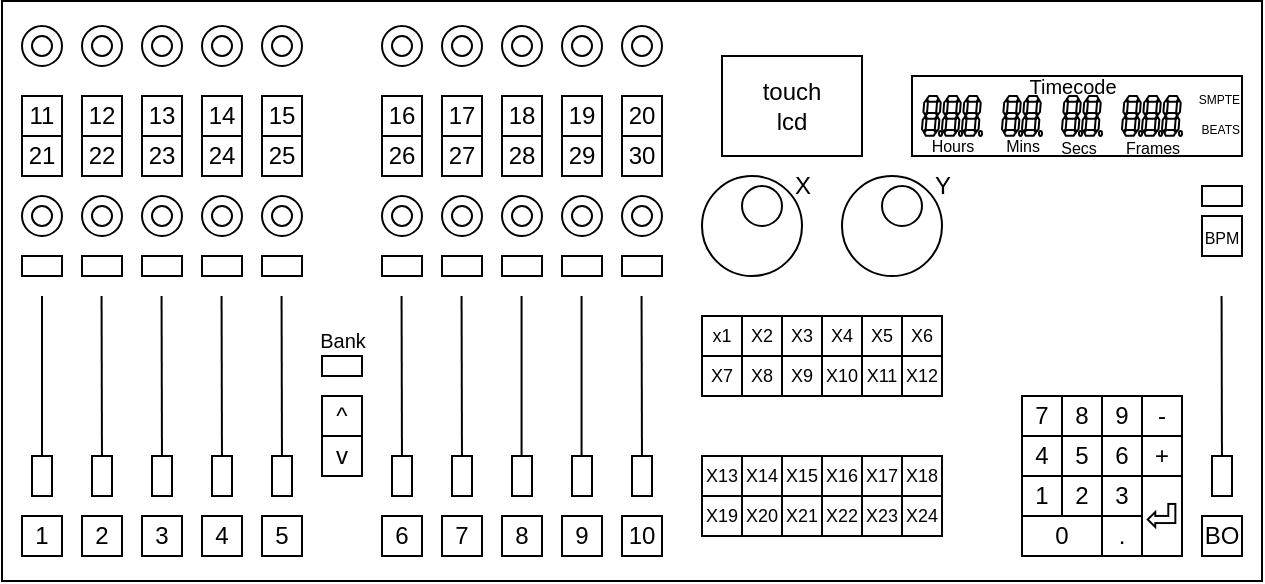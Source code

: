 <mxfile version="23.0.2" type="google">
  <diagram name="Page-1" id="jGZNEvQZiI-ueHFqZGQY">
    <mxGraphModel grid="1" page="1" gridSize="10" guides="1" tooltips="1" connect="0" arrows="0" fold="1" pageScale="1" pageWidth="827" pageHeight="583" math="0" shadow="0">
      <root>
        <mxCell id="0" />
        <mxCell id="1" parent="0" />
        <mxCell id="b28b4HY3Dz4Q6kAJIT05-4" value="" style="rounded=0;whiteSpace=wrap;html=1;movable=1;resizable=1;rotatable=1;deletable=1;editable=1;locked=0;connectable=1;" vertex="1" parent="1">
          <mxGeometry x="110" y="122.5" width="630" height="290" as="geometry" />
        </mxCell>
        <mxCell id="b28b4HY3Dz4Q6kAJIT05-31" value="" style="group;fontSize=9;" connectable="0" vertex="1" parent="1">
          <mxGeometry x="460" y="280" width="120" height="40" as="geometry" />
        </mxCell>
        <mxCell id="b28b4HY3Dz4Q6kAJIT05-6" value="x1" style="whiteSpace=wrap;html=1;aspect=fixed;fontSize=9;" vertex="1" parent="b28b4HY3Dz4Q6kAJIT05-31">
          <mxGeometry width="20" height="20" as="geometry" />
        </mxCell>
        <mxCell id="b28b4HY3Dz4Q6kAJIT05-7" value="X2" style="whiteSpace=wrap;html=1;aspect=fixed;fontSize=9;" vertex="1" parent="b28b4HY3Dz4Q6kAJIT05-31">
          <mxGeometry x="20" width="20" height="20" as="geometry" />
        </mxCell>
        <mxCell id="b28b4HY3Dz4Q6kAJIT05-8" value="X7" style="whiteSpace=wrap;html=1;aspect=fixed;fontSize=9;" vertex="1" parent="b28b4HY3Dz4Q6kAJIT05-31">
          <mxGeometry y="20" width="20" height="20" as="geometry" />
        </mxCell>
        <mxCell id="b28b4HY3Dz4Q6kAJIT05-9" value="X8" style="whiteSpace=wrap;html=1;aspect=fixed;fontSize=9;" vertex="1" parent="b28b4HY3Dz4Q6kAJIT05-31">
          <mxGeometry x="20" y="20" width="20" height="20" as="geometry" />
        </mxCell>
        <mxCell id="b28b4HY3Dz4Q6kAJIT05-11" value="X3" style="whiteSpace=wrap;html=1;aspect=fixed;fontSize=9;" vertex="1" parent="b28b4HY3Dz4Q6kAJIT05-31">
          <mxGeometry x="40" width="20" height="20" as="geometry" />
        </mxCell>
        <mxCell id="b28b4HY3Dz4Q6kAJIT05-12" value="X4" style="whiteSpace=wrap;html=1;aspect=fixed;fontSize=9;" vertex="1" parent="b28b4HY3Dz4Q6kAJIT05-31">
          <mxGeometry x="60" width="20" height="20" as="geometry" />
        </mxCell>
        <mxCell id="b28b4HY3Dz4Q6kAJIT05-13" value="X9" style="whiteSpace=wrap;html=1;aspect=fixed;fontSize=9;" vertex="1" parent="b28b4HY3Dz4Q6kAJIT05-31">
          <mxGeometry x="40" y="20" width="20" height="20" as="geometry" />
        </mxCell>
        <mxCell id="b28b4HY3Dz4Q6kAJIT05-14" value="&lt;div style=&quot;font-size: 9px;&quot;&gt;X10&lt;/div&gt;" style="whiteSpace=wrap;html=1;aspect=fixed;fontSize=9;" vertex="1" parent="b28b4HY3Dz4Q6kAJIT05-31">
          <mxGeometry x="60" y="20" width="20" height="20" as="geometry" />
        </mxCell>
        <mxCell id="b28b4HY3Dz4Q6kAJIT05-15" value="X5" style="whiteSpace=wrap;html=1;aspect=fixed;fontSize=9;" vertex="1" parent="b28b4HY3Dz4Q6kAJIT05-31">
          <mxGeometry x="80" width="20" height="20" as="geometry" />
        </mxCell>
        <mxCell id="b28b4HY3Dz4Q6kAJIT05-16" value="X6" style="whiteSpace=wrap;html=1;aspect=fixed;fontSize=9;" vertex="1" parent="b28b4HY3Dz4Q6kAJIT05-31">
          <mxGeometry x="100" width="20" height="20" as="geometry" />
        </mxCell>
        <mxCell id="b28b4HY3Dz4Q6kAJIT05-17" value="X11" style="whiteSpace=wrap;html=1;aspect=fixed;fontSize=9;" vertex="1" parent="b28b4HY3Dz4Q6kAJIT05-31">
          <mxGeometry x="80" y="20" width="20" height="20" as="geometry" />
        </mxCell>
        <mxCell id="b28b4HY3Dz4Q6kAJIT05-18" value="X12" style="whiteSpace=wrap;html=1;aspect=fixed;fontSize=9;" vertex="1" parent="b28b4HY3Dz4Q6kAJIT05-31">
          <mxGeometry x="100" y="20" width="20" height="20" as="geometry" />
        </mxCell>
        <mxCell id="b28b4HY3Dz4Q6kAJIT05-32" value="X" style="group;fontSize=9;" connectable="0" vertex="1" parent="1">
          <mxGeometry x="460" y="350" width="120" height="40" as="geometry" />
        </mxCell>
        <mxCell id="b28b4HY3Dz4Q6kAJIT05-19" value="X13" style="whiteSpace=wrap;html=1;aspect=fixed;fontSize=9;" vertex="1" parent="b28b4HY3Dz4Q6kAJIT05-32">
          <mxGeometry width="20" height="20" as="geometry" />
        </mxCell>
        <mxCell id="b28b4HY3Dz4Q6kAJIT05-20" value="X14" style="whiteSpace=wrap;html=1;aspect=fixed;fontSize=9;" vertex="1" parent="b28b4HY3Dz4Q6kAJIT05-32">
          <mxGeometry x="20" width="20" height="20" as="geometry" />
        </mxCell>
        <mxCell id="b28b4HY3Dz4Q6kAJIT05-21" value="X19" style="whiteSpace=wrap;html=1;aspect=fixed;fontSize=9;" vertex="1" parent="b28b4HY3Dz4Q6kAJIT05-32">
          <mxGeometry y="20" width="20" height="20" as="geometry" />
        </mxCell>
        <mxCell id="b28b4HY3Dz4Q6kAJIT05-22" value="X20" style="whiteSpace=wrap;html=1;aspect=fixed;fontSize=9;" vertex="1" parent="b28b4HY3Dz4Q6kAJIT05-32">
          <mxGeometry x="20" y="20" width="20" height="20" as="geometry" />
        </mxCell>
        <mxCell id="b28b4HY3Dz4Q6kAJIT05-23" value="X15" style="whiteSpace=wrap;html=1;aspect=fixed;fontSize=9;" vertex="1" parent="b28b4HY3Dz4Q6kAJIT05-32">
          <mxGeometry x="40" width="20" height="20" as="geometry" />
        </mxCell>
        <mxCell id="b28b4HY3Dz4Q6kAJIT05-24" value="X16" style="whiteSpace=wrap;html=1;aspect=fixed;fontSize=9;" vertex="1" parent="b28b4HY3Dz4Q6kAJIT05-32">
          <mxGeometry x="60" width="20" height="20" as="geometry" />
        </mxCell>
        <mxCell id="b28b4HY3Dz4Q6kAJIT05-25" value="X21" style="whiteSpace=wrap;html=1;aspect=fixed;fontSize=9;" vertex="1" parent="b28b4HY3Dz4Q6kAJIT05-32">
          <mxGeometry x="40" y="20" width="20" height="20" as="geometry" />
        </mxCell>
        <mxCell id="b28b4HY3Dz4Q6kAJIT05-26" value="X22" style="whiteSpace=wrap;html=1;aspect=fixed;fontSize=9;" vertex="1" parent="b28b4HY3Dz4Q6kAJIT05-32">
          <mxGeometry x="60" y="20" width="20" height="20" as="geometry" />
        </mxCell>
        <mxCell id="b28b4HY3Dz4Q6kAJIT05-27" value="X17" style="whiteSpace=wrap;html=1;aspect=fixed;fontSize=9;" vertex="1" parent="b28b4HY3Dz4Q6kAJIT05-32">
          <mxGeometry x="80" width="20" height="20" as="geometry" />
        </mxCell>
        <mxCell id="b28b4HY3Dz4Q6kAJIT05-28" value="X18" style="whiteSpace=wrap;html=1;aspect=fixed;fontSize=9;" vertex="1" parent="b28b4HY3Dz4Q6kAJIT05-32">
          <mxGeometry x="100" width="20" height="20" as="geometry" />
        </mxCell>
        <mxCell id="b28b4HY3Dz4Q6kAJIT05-29" value="X23" style="whiteSpace=wrap;html=1;aspect=fixed;fontSize=9;" vertex="1" parent="b28b4HY3Dz4Q6kAJIT05-32">
          <mxGeometry x="80" y="20" width="20" height="20" as="geometry" />
        </mxCell>
        <mxCell id="b28b4HY3Dz4Q6kAJIT05-30" value="X24" style="whiteSpace=wrap;html=1;aspect=fixed;fontSize=9;" vertex="1" parent="b28b4HY3Dz4Q6kAJIT05-32">
          <mxGeometry x="100" y="20" width="20" height="20" as="geometry" />
        </mxCell>
        <mxCell id="b28b4HY3Dz4Q6kAJIT05-52" value="" style="group" connectable="0" vertex="1" parent="1">
          <mxGeometry x="620" y="320" width="80" height="80" as="geometry" />
        </mxCell>
        <mxCell id="b28b4HY3Dz4Q6kAJIT05-34" value="7" style="whiteSpace=wrap;html=1;aspect=fixed;" vertex="1" parent="b28b4HY3Dz4Q6kAJIT05-52">
          <mxGeometry width="20" height="20" as="geometry" />
        </mxCell>
        <mxCell id="b28b4HY3Dz4Q6kAJIT05-35" value="8" style="whiteSpace=wrap;html=1;aspect=fixed;" vertex="1" parent="b28b4HY3Dz4Q6kAJIT05-52">
          <mxGeometry x="20" width="20" height="20" as="geometry" />
        </mxCell>
        <mxCell id="b28b4HY3Dz4Q6kAJIT05-36" value="9" style="whiteSpace=wrap;html=1;aspect=fixed;" vertex="1" parent="b28b4HY3Dz4Q6kAJIT05-52">
          <mxGeometry x="40" width="20" height="20" as="geometry" />
        </mxCell>
        <mxCell id="b28b4HY3Dz4Q6kAJIT05-37" value="-" style="whiteSpace=wrap;html=1;aspect=fixed;" vertex="1" parent="b28b4HY3Dz4Q6kAJIT05-52">
          <mxGeometry x="60" width="20" height="20" as="geometry" />
        </mxCell>
        <mxCell id="b28b4HY3Dz4Q6kAJIT05-38" value="4" style="whiteSpace=wrap;html=1;aspect=fixed;" vertex="1" parent="b28b4HY3Dz4Q6kAJIT05-52">
          <mxGeometry y="20" width="20" height="20" as="geometry" />
        </mxCell>
        <mxCell id="b28b4HY3Dz4Q6kAJIT05-39" value="5" style="whiteSpace=wrap;html=1;aspect=fixed;" vertex="1" parent="b28b4HY3Dz4Q6kAJIT05-52">
          <mxGeometry x="20" y="20" width="20" height="20" as="geometry" />
        </mxCell>
        <mxCell id="b28b4HY3Dz4Q6kAJIT05-40" value="6" style="whiteSpace=wrap;html=1;aspect=fixed;" vertex="1" parent="b28b4HY3Dz4Q6kAJIT05-52">
          <mxGeometry x="40" y="20" width="20" height="20" as="geometry" />
        </mxCell>
        <mxCell id="b28b4HY3Dz4Q6kAJIT05-41" value="+" style="whiteSpace=wrap;html=1;aspect=fixed;" vertex="1" parent="b28b4HY3Dz4Q6kAJIT05-52">
          <mxGeometry x="60" y="20" width="20" height="20" as="geometry" />
        </mxCell>
        <mxCell id="b28b4HY3Dz4Q6kAJIT05-42" value="1" style="whiteSpace=wrap;html=1;aspect=fixed;" vertex="1" parent="b28b4HY3Dz4Q6kAJIT05-52">
          <mxGeometry y="40" width="20" height="20" as="geometry" />
        </mxCell>
        <mxCell id="b28b4HY3Dz4Q6kAJIT05-43" value="2" style="whiteSpace=wrap;html=1;aspect=fixed;" vertex="1" parent="b28b4HY3Dz4Q6kAJIT05-52">
          <mxGeometry x="20" y="40" width="20" height="20" as="geometry" />
        </mxCell>
        <mxCell id="b28b4HY3Dz4Q6kAJIT05-44" value="3" style="whiteSpace=wrap;html=1;aspect=fixed;" vertex="1" parent="b28b4HY3Dz4Q6kAJIT05-52">
          <mxGeometry x="40" y="40" width="20" height="20" as="geometry" />
        </mxCell>
        <mxCell id="b28b4HY3Dz4Q6kAJIT05-48" value="." style="whiteSpace=wrap;html=1;aspect=fixed;" vertex="1" parent="b28b4HY3Dz4Q6kAJIT05-52">
          <mxGeometry x="40" y="60" width="20" height="20" as="geometry" />
        </mxCell>
        <mxCell id="b28b4HY3Dz4Q6kAJIT05-50" value="0" style="rounded=0;whiteSpace=wrap;html=1;" vertex="1" parent="b28b4HY3Dz4Q6kAJIT05-52">
          <mxGeometry y="60" width="40" height="20" as="geometry" />
        </mxCell>
        <mxCell id="b28b4HY3Dz4Q6kAJIT05-51" value="&lt;font style=&quot;font-size: 20px;&quot;&gt;⏎&lt;/font&gt;" style="rounded=0;whiteSpace=wrap;html=1;" vertex="1" parent="b28b4HY3Dz4Q6kAJIT05-52">
          <mxGeometry x="60" y="40" width="20" height="40" as="geometry" />
        </mxCell>
        <mxCell id="b28b4HY3Dz4Q6kAJIT05-164" value="touch&lt;br&gt;&lt;div&gt;lcd&lt;/div&gt;" style="rounded=0;whiteSpace=wrap;html=1;" vertex="1" parent="1">
          <mxGeometry x="470" y="150" width="70" height="50" as="geometry" />
        </mxCell>
        <mxCell id="b28b4HY3Dz4Q6kAJIT05-186" value="" style="group" connectable="0" vertex="1" parent="1">
          <mxGeometry x="565" y="160" width="165" height="50" as="geometry" />
        </mxCell>
        <mxCell id="b28b4HY3Dz4Q6kAJIT05-184" value="" style="rounded=0;whiteSpace=wrap;html=1;" vertex="1" parent="b28b4HY3Dz4Q6kAJIT05-186">
          <mxGeometry width="165" height="40" as="geometry" />
        </mxCell>
        <mxCell id="b28b4HY3Dz4Q6kAJIT05-167" value="" style="verticalLabelPosition=bottom;shadow=0;dashed=0;align=center;html=1;verticalAlign=top;shape=mxgraph.electrical.opto_electronics.7_segment_display_with_dp;pointerEvents=1;" vertex="1" parent="b28b4HY3Dz4Q6kAJIT05-186">
          <mxGeometry x="5" y="10" width="10" height="20" as="geometry" />
        </mxCell>
        <mxCell id="b28b4HY3Dz4Q6kAJIT05-168" value="" style="verticalLabelPosition=bottom;shadow=0;dashed=0;align=center;html=1;verticalAlign=top;shape=mxgraph.electrical.opto_electronics.7_segment_display_with_dp;pointerEvents=1;" vertex="1" parent="b28b4HY3Dz4Q6kAJIT05-186">
          <mxGeometry x="15" y="10" width="10" height="20" as="geometry" />
        </mxCell>
        <mxCell id="b28b4HY3Dz4Q6kAJIT05-169" value="" style="verticalLabelPosition=bottom;shadow=0;dashed=0;align=center;html=1;verticalAlign=top;shape=mxgraph.electrical.opto_electronics.7_segment_display_with_dp;pointerEvents=1;" vertex="1" parent="b28b4HY3Dz4Q6kAJIT05-186">
          <mxGeometry x="25" y="10" width="10" height="20" as="geometry" />
        </mxCell>
        <mxCell id="b28b4HY3Dz4Q6kAJIT05-170" value="" style="verticalLabelPosition=bottom;shadow=0;dashed=0;align=center;html=1;verticalAlign=top;shape=mxgraph.electrical.opto_electronics.7_segment_display_with_dp;pointerEvents=1;" vertex="1" parent="b28b4HY3Dz4Q6kAJIT05-186">
          <mxGeometry x="45" y="10" width="10" height="20" as="geometry" />
        </mxCell>
        <mxCell id="b28b4HY3Dz4Q6kAJIT05-171" value="" style="verticalLabelPosition=bottom;shadow=0;dashed=0;align=center;html=1;verticalAlign=top;shape=mxgraph.electrical.opto_electronics.7_segment_display_with_dp;pointerEvents=1;" vertex="1" parent="b28b4HY3Dz4Q6kAJIT05-186">
          <mxGeometry x="55" y="10" width="10" height="20" as="geometry" />
        </mxCell>
        <mxCell id="b28b4HY3Dz4Q6kAJIT05-172" value="" style="verticalLabelPosition=bottom;shadow=0;dashed=0;align=center;html=1;verticalAlign=top;shape=mxgraph.electrical.opto_electronics.7_segment_display_with_dp;pointerEvents=1;" vertex="1" parent="b28b4HY3Dz4Q6kAJIT05-186">
          <mxGeometry x="75" y="10" width="10" height="20" as="geometry" />
        </mxCell>
        <mxCell id="b28b4HY3Dz4Q6kAJIT05-173" value="" style="verticalLabelPosition=bottom;shadow=0;dashed=0;align=center;html=1;verticalAlign=top;shape=mxgraph.electrical.opto_electronics.7_segment_display_with_dp;pointerEvents=1;" vertex="1" parent="b28b4HY3Dz4Q6kAJIT05-186">
          <mxGeometry x="85" y="10" width="10" height="20" as="geometry" />
        </mxCell>
        <mxCell id="b28b4HY3Dz4Q6kAJIT05-174" value="" style="verticalLabelPosition=bottom;shadow=0;dashed=0;align=center;html=1;verticalAlign=top;shape=mxgraph.electrical.opto_electronics.7_segment_display_with_dp;pointerEvents=1;" vertex="1" parent="b28b4HY3Dz4Q6kAJIT05-186">
          <mxGeometry x="105" y="10" width="10" height="20" as="geometry" />
        </mxCell>
        <mxCell id="b28b4HY3Dz4Q6kAJIT05-175" value="" style="verticalLabelPosition=bottom;shadow=0;dashed=0;align=center;html=1;verticalAlign=top;shape=mxgraph.electrical.opto_electronics.7_segment_display_with_dp;pointerEvents=1;" vertex="1" parent="b28b4HY3Dz4Q6kAJIT05-186">
          <mxGeometry x="115" y="10" width="10" height="20" as="geometry" />
        </mxCell>
        <mxCell id="b28b4HY3Dz4Q6kAJIT05-176" value="" style="verticalLabelPosition=bottom;shadow=0;dashed=0;align=center;html=1;verticalAlign=top;shape=mxgraph.electrical.opto_electronics.7_segment_display_with_dp;pointerEvents=1;" vertex="1" parent="b28b4HY3Dz4Q6kAJIT05-186">
          <mxGeometry x="125" y="10" width="10" height="20" as="geometry" />
        </mxCell>
        <mxCell id="b28b4HY3Dz4Q6kAJIT05-192" value="Timecode" style="text;html=1;align=center;verticalAlign=middle;resizable=0;points=[];autosize=1;strokeColor=none;fillColor=none;fontSize=10;" vertex="1" parent="b28b4HY3Dz4Q6kAJIT05-186">
          <mxGeometry x="45" y="-10" width="70" height="30" as="geometry" />
        </mxCell>
        <mxCell id="b28b4HY3Dz4Q6kAJIT05-193" value="&lt;font style=&quot;font-size: 8px;&quot;&gt;Hours&lt;/font&gt;" style="text;html=1;align=center;verticalAlign=top;resizable=0;points=[];autosize=1;strokeColor=none;fillColor=none;" vertex="1" parent="b28b4HY3Dz4Q6kAJIT05-186">
          <mxGeometry y="20" width="40" height="30" as="geometry" />
        </mxCell>
        <mxCell id="b28b4HY3Dz4Q6kAJIT05-194" value="&lt;div style=&quot;font-size: 8px;&quot;&gt;&lt;font style=&quot;font-size: 8px;&quot;&gt;Mins&lt;/font&gt;&lt;/div&gt;" style="text;html=1;align=center;verticalAlign=middle;resizable=0;points=[];autosize=1;strokeColor=none;fillColor=none;" vertex="1" parent="b28b4HY3Dz4Q6kAJIT05-186">
          <mxGeometry x="35" y="25" width="40" height="20" as="geometry" />
        </mxCell>
        <mxCell id="b28b4HY3Dz4Q6kAJIT05-195" value="&lt;div style=&quot;font-size: 8px;&quot;&gt;Secs&lt;/div&gt;" style="text;html=1;align=center;verticalAlign=top;resizable=0;points=[];autosize=1;strokeColor=none;fillColor=none;fontSize=8;" vertex="1" parent="b28b4HY3Dz4Q6kAJIT05-186">
          <mxGeometry x="62.5" y="25" width="40" height="20" as="geometry" />
        </mxCell>
        <mxCell id="b28b4HY3Dz4Q6kAJIT05-196" value="&lt;div style=&quot;font-size: 8px;&quot;&gt;Frames&lt;/div&gt;" style="text;html=1;align=center;verticalAlign=top;resizable=0;points=[];autosize=1;strokeColor=none;fillColor=none;fontSize=8;" vertex="1" parent="b28b4HY3Dz4Q6kAJIT05-186">
          <mxGeometry x="95" y="25" width="50" height="20" as="geometry" />
        </mxCell>
        <mxCell id="b28b4HY3Dz4Q6kAJIT05-200" value="&lt;div align=&quot;right&quot;&gt;&lt;font style=&quot;font-size: 6px;&quot;&gt;BEATS&lt;/font&gt;&lt;/div&gt;" style="text;html=1;align=right;verticalAlign=middle;resizable=0;points=[];autosize=1;strokeColor=none;fillColor=none;" vertex="1" parent="b28b4HY3Dz4Q6kAJIT05-186">
          <mxGeometry x="125" y="10" width="40" height="30" as="geometry" />
        </mxCell>
        <mxCell id="b28b4HY3Dz4Q6kAJIT05-199" value="&lt;div align=&quot;right&quot;&gt;&lt;font style=&quot;font-size: 6px;&quot;&gt;SMPTE&lt;/font&gt;&lt;/div&gt;" style="text;html=1;align=right;verticalAlign=middle;resizable=0;points=[];autosize=1;strokeColor=none;fillColor=none;" vertex="1" parent="b28b4HY3Dz4Q6kAJIT05-186">
          <mxGeometry x="125" y="-5" width="40" height="30" as="geometry" />
        </mxCell>
        <mxCell id="kM0zrYJ5RfKCdEx-TUV--1" value="" style="group" connectable="0" vertex="1" parent="1">
          <mxGeometry x="530" y="210" width="65" height="50" as="geometry" />
        </mxCell>
        <mxCell id="b28b4HY3Dz4Q6kAJIT05-188" value="" style="ellipse;whiteSpace=wrap;html=1;aspect=fixed;" vertex="1" parent="kM0zrYJ5RfKCdEx-TUV--1">
          <mxGeometry width="50" height="50" as="geometry" />
        </mxCell>
        <mxCell id="b28b4HY3Dz4Q6kAJIT05-198" value="" style="ellipse;whiteSpace=wrap;html=1;aspect=fixed;" vertex="1" parent="kM0zrYJ5RfKCdEx-TUV--1">
          <mxGeometry x="20" y="5" width="20" height="20" as="geometry" />
        </mxCell>
        <mxCell id="kM0zrYJ5RfKCdEx-TUV--24" value="Y" style="text;html=1;align=center;verticalAlign=middle;resizable=0;points=[];autosize=1;strokeColor=none;fillColor=none;" vertex="1" parent="kM0zrYJ5RfKCdEx-TUV--1">
          <mxGeometry x="35" y="-10" width="30" height="30" as="geometry" />
        </mxCell>
        <mxCell id="kM0zrYJ5RfKCdEx-TUV--2" value="" style="group" connectable="0" vertex="1" parent="1">
          <mxGeometry x="460" y="210" width="65" height="50" as="geometry" />
        </mxCell>
        <mxCell id="b28b4HY3Dz4Q6kAJIT05-187" value="" style="ellipse;whiteSpace=wrap;html=1;aspect=fixed;" vertex="1" parent="kM0zrYJ5RfKCdEx-TUV--2">
          <mxGeometry width="50" height="50" as="geometry" />
        </mxCell>
        <mxCell id="b28b4HY3Dz4Q6kAJIT05-197" value="" style="ellipse;whiteSpace=wrap;html=1;aspect=fixed;labelBorderColor=default;" vertex="1" parent="kM0zrYJ5RfKCdEx-TUV--2">
          <mxGeometry x="20" y="5" width="20" height="20" as="geometry" />
        </mxCell>
        <mxCell id="kM0zrYJ5RfKCdEx-TUV--23" value="&lt;div&gt;X&lt;/div&gt;" style="text;html=1;align=center;verticalAlign=middle;resizable=0;points=[];autosize=1;strokeColor=none;fillColor=none;" vertex="1" parent="kM0zrYJ5RfKCdEx-TUV--2">
          <mxGeometry x="35" y="-10" width="30" height="30" as="geometry" />
        </mxCell>
        <mxCell id="kM0zrYJ5RfKCdEx-TUV--16" value="" style="group" connectable="0" vertex="1" parent="1">
          <mxGeometry x="120" y="135" width="140" height="265" as="geometry" />
        </mxCell>
        <mxCell id="kM0zrYJ5RfKCdEx-TUV--7" value="" style="group" connectable="0" vertex="1" parent="kM0zrYJ5RfKCdEx-TUV--16">
          <mxGeometry width="140" height="20" as="geometry" />
        </mxCell>
        <mxCell id="b28b4HY3Dz4Q6kAJIT05-136" value="" style="ellipse;whiteSpace=wrap;html=1;aspect=fixed;" vertex="1" parent="kM0zrYJ5RfKCdEx-TUV--7">
          <mxGeometry width="20" height="20" as="geometry" />
        </mxCell>
        <mxCell id="b28b4HY3Dz4Q6kAJIT05-137" value="" style="ellipse;whiteSpace=wrap;html=1;aspect=fixed;" vertex="1" parent="kM0zrYJ5RfKCdEx-TUV--7">
          <mxGeometry x="30" width="20" height="20" as="geometry" />
        </mxCell>
        <mxCell id="b28b4HY3Dz4Q6kAJIT05-138" value="" style="ellipse;whiteSpace=wrap;html=1;aspect=fixed;" vertex="1" parent="kM0zrYJ5RfKCdEx-TUV--7">
          <mxGeometry x="60" width="20" height="20" as="geometry" />
        </mxCell>
        <mxCell id="b28b4HY3Dz4Q6kAJIT05-139" value="" style="ellipse;whiteSpace=wrap;html=1;aspect=fixed;" vertex="1" parent="kM0zrYJ5RfKCdEx-TUV--7">
          <mxGeometry x="90" width="20" height="20" as="geometry" />
        </mxCell>
        <mxCell id="b28b4HY3Dz4Q6kAJIT05-140" value="" style="ellipse;whiteSpace=wrap;html=1;aspect=fixed;" vertex="1" parent="kM0zrYJ5RfKCdEx-TUV--7">
          <mxGeometry x="120" width="20" height="20" as="geometry" />
        </mxCell>
        <mxCell id="b28b4HY3Dz4Q6kAJIT05-141" value="" style="ellipse;whiteSpace=wrap;html=1;aspect=fixed;" vertex="1" parent="kM0zrYJ5RfKCdEx-TUV--7">
          <mxGeometry x="5" y="5" width="10" height="10" as="geometry" />
        </mxCell>
        <mxCell id="b28b4HY3Dz4Q6kAJIT05-142" value="" style="ellipse;whiteSpace=wrap;html=1;aspect=fixed;" vertex="1" parent="kM0zrYJ5RfKCdEx-TUV--7">
          <mxGeometry x="35" y="5" width="10" height="10" as="geometry" />
        </mxCell>
        <mxCell id="b28b4HY3Dz4Q6kAJIT05-143" value="" style="ellipse;whiteSpace=wrap;html=1;aspect=fixed;" vertex="1" parent="kM0zrYJ5RfKCdEx-TUV--7">
          <mxGeometry x="65" y="5" width="10" height="10" as="geometry" />
        </mxCell>
        <mxCell id="b28b4HY3Dz4Q6kAJIT05-144" value="" style="ellipse;whiteSpace=wrap;html=1;aspect=fixed;" vertex="1" parent="kM0zrYJ5RfKCdEx-TUV--7">
          <mxGeometry x="95" y="5" width="10" height="10" as="geometry" />
        </mxCell>
        <mxCell id="b28b4HY3Dz4Q6kAJIT05-145" value="" style="ellipse;whiteSpace=wrap;html=1;aspect=fixed;" vertex="1" parent="kM0zrYJ5RfKCdEx-TUV--7">
          <mxGeometry x="125" y="5" width="10" height="10" as="geometry" />
        </mxCell>
        <mxCell id="kM0zrYJ5RfKCdEx-TUV--8" value="" style="group" connectable="0" vertex="1" parent="kM0zrYJ5RfKCdEx-TUV--16">
          <mxGeometry y="35" width="140" height="40" as="geometry" />
        </mxCell>
        <mxCell id="b28b4HY3Dz4Q6kAJIT05-116" value="15" style="whiteSpace=wrap;html=1;aspect=fixed;" vertex="1" parent="kM0zrYJ5RfKCdEx-TUV--8">
          <mxGeometry x="120" width="20" height="20" as="geometry" />
        </mxCell>
        <mxCell id="b28b4HY3Dz4Q6kAJIT05-117" value="13" style="whiteSpace=wrap;html=1;aspect=fixed;" vertex="1" parent="kM0zrYJ5RfKCdEx-TUV--8">
          <mxGeometry x="60" width="20" height="20" as="geometry" />
        </mxCell>
        <mxCell id="b28b4HY3Dz4Q6kAJIT05-118" value="14" style="whiteSpace=wrap;html=1;aspect=fixed;" vertex="1" parent="kM0zrYJ5RfKCdEx-TUV--8">
          <mxGeometry x="90" width="20" height="20" as="geometry" />
        </mxCell>
        <mxCell id="b28b4HY3Dz4Q6kAJIT05-119" value="12" style="whiteSpace=wrap;html=1;aspect=fixed;" vertex="1" parent="kM0zrYJ5RfKCdEx-TUV--8">
          <mxGeometry x="30" width="20" height="20" as="geometry" />
        </mxCell>
        <mxCell id="b28b4HY3Dz4Q6kAJIT05-120" value="11" style="whiteSpace=wrap;html=1;aspect=fixed;" vertex="1" parent="kM0zrYJ5RfKCdEx-TUV--8">
          <mxGeometry width="20" height="20" as="geometry" />
        </mxCell>
        <mxCell id="b28b4HY3Dz4Q6kAJIT05-121" value="25" style="whiteSpace=wrap;html=1;aspect=fixed;" vertex="1" parent="kM0zrYJ5RfKCdEx-TUV--8">
          <mxGeometry x="120" y="20" width="20" height="20" as="geometry" />
        </mxCell>
        <mxCell id="b28b4HY3Dz4Q6kAJIT05-122" value="23" style="whiteSpace=wrap;html=1;aspect=fixed;" vertex="1" parent="kM0zrYJ5RfKCdEx-TUV--8">
          <mxGeometry x="60" y="20" width="20" height="20" as="geometry" />
        </mxCell>
        <mxCell id="b28b4HY3Dz4Q6kAJIT05-123" value="24" style="whiteSpace=wrap;html=1;aspect=fixed;" vertex="1" parent="kM0zrYJ5RfKCdEx-TUV--8">
          <mxGeometry x="90" y="20" width="20" height="20" as="geometry" />
        </mxCell>
        <mxCell id="b28b4HY3Dz4Q6kAJIT05-124" value="22" style="whiteSpace=wrap;html=1;aspect=fixed;" vertex="1" parent="kM0zrYJ5RfKCdEx-TUV--8">
          <mxGeometry x="30" y="20" width="20" height="20" as="geometry" />
        </mxCell>
        <mxCell id="b28b4HY3Dz4Q6kAJIT05-125" value="21" style="whiteSpace=wrap;html=1;aspect=fixed;" vertex="1" parent="kM0zrYJ5RfKCdEx-TUV--8">
          <mxGeometry y="20" width="20" height="20" as="geometry" />
        </mxCell>
        <mxCell id="kM0zrYJ5RfKCdEx-TUV--9" value="" style="group" connectable="0" vertex="1" parent="kM0zrYJ5RfKCdEx-TUV--16">
          <mxGeometry y="85" width="140" height="20" as="geometry" />
        </mxCell>
        <mxCell id="b28b4HY3Dz4Q6kAJIT05-96" value="" style="ellipse;whiteSpace=wrap;html=1;aspect=fixed;" vertex="1" parent="kM0zrYJ5RfKCdEx-TUV--9">
          <mxGeometry width="20" height="20" as="geometry" />
        </mxCell>
        <mxCell id="b28b4HY3Dz4Q6kAJIT05-97" value="" style="ellipse;whiteSpace=wrap;html=1;aspect=fixed;" vertex="1" parent="kM0zrYJ5RfKCdEx-TUV--9">
          <mxGeometry x="30" width="20" height="20" as="geometry" />
        </mxCell>
        <mxCell id="b28b4HY3Dz4Q6kAJIT05-98" value="" style="ellipse;whiteSpace=wrap;html=1;aspect=fixed;" vertex="1" parent="kM0zrYJ5RfKCdEx-TUV--9">
          <mxGeometry x="60" width="20" height="20" as="geometry" />
        </mxCell>
        <mxCell id="b28b4HY3Dz4Q6kAJIT05-99" value="" style="ellipse;whiteSpace=wrap;html=1;aspect=fixed;" vertex="1" parent="kM0zrYJ5RfKCdEx-TUV--9">
          <mxGeometry x="90" width="20" height="20" as="geometry" />
        </mxCell>
        <mxCell id="b28b4HY3Dz4Q6kAJIT05-100" value="" style="ellipse;whiteSpace=wrap;html=1;aspect=fixed;" vertex="1" parent="kM0zrYJ5RfKCdEx-TUV--9">
          <mxGeometry x="120" width="20" height="20" as="geometry" />
        </mxCell>
        <mxCell id="b28b4HY3Dz4Q6kAJIT05-101" value="" style="ellipse;whiteSpace=wrap;html=1;aspect=fixed;" vertex="1" parent="kM0zrYJ5RfKCdEx-TUV--9">
          <mxGeometry x="5" y="5" width="10" height="10" as="geometry" />
        </mxCell>
        <mxCell id="b28b4HY3Dz4Q6kAJIT05-102" value="" style="ellipse;whiteSpace=wrap;html=1;aspect=fixed;" vertex="1" parent="kM0zrYJ5RfKCdEx-TUV--9">
          <mxGeometry x="35" y="5" width="10" height="10" as="geometry" />
        </mxCell>
        <mxCell id="b28b4HY3Dz4Q6kAJIT05-103" value="" style="ellipse;whiteSpace=wrap;html=1;aspect=fixed;" vertex="1" parent="kM0zrYJ5RfKCdEx-TUV--9">
          <mxGeometry x="65" y="5" width="10" height="10" as="geometry" />
        </mxCell>
        <mxCell id="b28b4HY3Dz4Q6kAJIT05-104" value="" style="ellipse;whiteSpace=wrap;html=1;aspect=fixed;" vertex="1" parent="kM0zrYJ5RfKCdEx-TUV--9">
          <mxGeometry x="95" y="5" width="10" height="10" as="geometry" />
        </mxCell>
        <mxCell id="b28b4HY3Dz4Q6kAJIT05-105" value="" style="ellipse;whiteSpace=wrap;html=1;aspect=fixed;" vertex="1" parent="kM0zrYJ5RfKCdEx-TUV--9">
          <mxGeometry x="125" y="5" width="10" height="10" as="geometry" />
        </mxCell>
        <mxCell id="kM0zrYJ5RfKCdEx-TUV--10" value="" style="group" connectable="0" vertex="1" parent="kM0zrYJ5RfKCdEx-TUV--16">
          <mxGeometry y="115" width="140" height="10" as="geometry" />
        </mxCell>
        <mxCell id="b28b4HY3Dz4Q6kAJIT05-86" value="" style="rounded=0;whiteSpace=wrap;html=1;" vertex="1" parent="kM0zrYJ5RfKCdEx-TUV--10">
          <mxGeometry width="20" height="10" as="geometry" />
        </mxCell>
        <mxCell id="b28b4HY3Dz4Q6kAJIT05-87" value="" style="rounded=0;whiteSpace=wrap;html=1;" vertex="1" parent="kM0zrYJ5RfKCdEx-TUV--10">
          <mxGeometry x="30" width="20" height="10" as="geometry" />
        </mxCell>
        <mxCell id="b28b4HY3Dz4Q6kAJIT05-88" value="" style="rounded=0;whiteSpace=wrap;html=1;" vertex="1" parent="kM0zrYJ5RfKCdEx-TUV--10">
          <mxGeometry x="60" width="20" height="10" as="geometry" />
        </mxCell>
        <mxCell id="b28b4HY3Dz4Q6kAJIT05-89" value="" style="rounded=0;whiteSpace=wrap;html=1;" vertex="1" parent="kM0zrYJ5RfKCdEx-TUV--10">
          <mxGeometry x="90" width="20" height="10" as="geometry" />
        </mxCell>
        <mxCell id="b28b4HY3Dz4Q6kAJIT05-90" value="" style="rounded=0;whiteSpace=wrap;html=1;" vertex="1" parent="kM0zrYJ5RfKCdEx-TUV--10">
          <mxGeometry x="120" width="20" height="10" as="geometry" />
        </mxCell>
        <mxCell id="kM0zrYJ5RfKCdEx-TUV--11" value="" style="group" connectable="0" vertex="1" parent="kM0zrYJ5RfKCdEx-TUV--16">
          <mxGeometry x="5" y="135" width="130" height="100" as="geometry" />
        </mxCell>
        <mxCell id="b28b4HY3Dz4Q6kAJIT05-76" value="" style="endArrow=none;html=1;rounded=0;" edge="1" parent="kM0zrYJ5RfKCdEx-TUV--11" source="b28b4HY3Dz4Q6kAJIT05-214">
          <mxGeometry width="50" height="50" relative="1" as="geometry">
            <mxPoint x="5" y="100" as="sourcePoint" />
            <mxPoint x="5" as="targetPoint" />
          </mxGeometry>
        </mxCell>
        <mxCell id="b28b4HY3Dz4Q6kAJIT05-77" value="" style="endArrow=none;html=1;rounded=0;" edge="1" parent="kM0zrYJ5RfKCdEx-TUV--11" source="b28b4HY3Dz4Q6kAJIT05-216">
          <mxGeometry width="50" height="50" relative="1" as="geometry">
            <mxPoint x="34.78" y="100" as="sourcePoint" />
            <mxPoint x="34.78" as="targetPoint" />
          </mxGeometry>
        </mxCell>
        <mxCell id="b28b4HY3Dz4Q6kAJIT05-78" value="" style="endArrow=none;html=1;rounded=0;" edge="1" parent="kM0zrYJ5RfKCdEx-TUV--11" source="b28b4HY3Dz4Q6kAJIT05-218">
          <mxGeometry width="50" height="50" relative="1" as="geometry">
            <mxPoint x="64.78" y="100" as="sourcePoint" />
            <mxPoint x="64.78" as="targetPoint" />
          </mxGeometry>
        </mxCell>
        <mxCell id="b28b4HY3Dz4Q6kAJIT05-79" value="" style="endArrow=none;html=1;rounded=0;" edge="1" parent="kM0zrYJ5RfKCdEx-TUV--11" source="b28b4HY3Dz4Q6kAJIT05-221">
          <mxGeometry width="50" height="50" relative="1" as="geometry">
            <mxPoint x="94.78" y="100" as="sourcePoint" />
            <mxPoint x="94.78" as="targetPoint" />
          </mxGeometry>
        </mxCell>
        <mxCell id="b28b4HY3Dz4Q6kAJIT05-80" value="" style="endArrow=none;html=1;rounded=0;" edge="1" parent="kM0zrYJ5RfKCdEx-TUV--11" source="b28b4HY3Dz4Q6kAJIT05-223">
          <mxGeometry width="50" height="50" relative="1" as="geometry">
            <mxPoint x="124.78" y="100" as="sourcePoint" />
            <mxPoint x="124.78" as="targetPoint" />
          </mxGeometry>
        </mxCell>
        <mxCell id="b28b4HY3Dz4Q6kAJIT05-215" value="" style="endArrow=none;html=1;rounded=0;" edge="1" parent="kM0zrYJ5RfKCdEx-TUV--11" target="b28b4HY3Dz4Q6kAJIT05-214">
          <mxGeometry width="50" height="50" relative="1" as="geometry">
            <mxPoint x="5" y="100" as="sourcePoint" />
            <mxPoint x="5" as="targetPoint" />
          </mxGeometry>
        </mxCell>
        <mxCell id="b28b4HY3Dz4Q6kAJIT05-214" value="" style="rounded=0;whiteSpace=wrap;html=1;" vertex="1" parent="kM0zrYJ5RfKCdEx-TUV--11">
          <mxGeometry y="80" width="10" height="20" as="geometry" />
        </mxCell>
        <mxCell id="b28b4HY3Dz4Q6kAJIT05-217" value="" style="endArrow=none;html=1;rounded=0;" edge="1" parent="kM0zrYJ5RfKCdEx-TUV--11" target="b28b4HY3Dz4Q6kAJIT05-216">
          <mxGeometry width="50" height="50" relative="1" as="geometry">
            <mxPoint x="34.78" y="100" as="sourcePoint" />
            <mxPoint x="34.78" as="targetPoint" />
          </mxGeometry>
        </mxCell>
        <mxCell id="b28b4HY3Dz4Q6kAJIT05-216" value="" style="rounded=0;whiteSpace=wrap;html=1;" vertex="1" parent="kM0zrYJ5RfKCdEx-TUV--11">
          <mxGeometry x="30" y="80" width="10" height="20" as="geometry" />
        </mxCell>
        <mxCell id="b28b4HY3Dz4Q6kAJIT05-220" value="" style="endArrow=none;html=1;rounded=0;" edge="1" parent="kM0zrYJ5RfKCdEx-TUV--11" target="b28b4HY3Dz4Q6kAJIT05-218">
          <mxGeometry width="50" height="50" relative="1" as="geometry">
            <mxPoint x="64.78" y="100" as="sourcePoint" />
            <mxPoint x="64.78" as="targetPoint" />
          </mxGeometry>
        </mxCell>
        <mxCell id="b28b4HY3Dz4Q6kAJIT05-218" value="" style="rounded=0;whiteSpace=wrap;html=1;" vertex="1" parent="kM0zrYJ5RfKCdEx-TUV--11">
          <mxGeometry x="60" y="80" width="10" height="20" as="geometry" />
        </mxCell>
        <mxCell id="b28b4HY3Dz4Q6kAJIT05-222" value="" style="endArrow=none;html=1;rounded=0;" edge="1" parent="kM0zrYJ5RfKCdEx-TUV--11" target="b28b4HY3Dz4Q6kAJIT05-221">
          <mxGeometry width="50" height="50" relative="1" as="geometry">
            <mxPoint x="94.78" y="100" as="sourcePoint" />
            <mxPoint x="94.78" as="targetPoint" />
          </mxGeometry>
        </mxCell>
        <mxCell id="b28b4HY3Dz4Q6kAJIT05-221" value="" style="rounded=0;whiteSpace=wrap;html=1;" vertex="1" parent="kM0zrYJ5RfKCdEx-TUV--11">
          <mxGeometry x="90" y="80" width="10" height="20" as="geometry" />
        </mxCell>
        <mxCell id="b28b4HY3Dz4Q6kAJIT05-224" value="" style="endArrow=none;html=1;rounded=0;" edge="1" parent="kM0zrYJ5RfKCdEx-TUV--11" target="b28b4HY3Dz4Q6kAJIT05-223">
          <mxGeometry width="50" height="50" relative="1" as="geometry">
            <mxPoint x="124.78" y="100" as="sourcePoint" />
            <mxPoint x="124.78" as="targetPoint" />
          </mxGeometry>
        </mxCell>
        <mxCell id="b28b4HY3Dz4Q6kAJIT05-223" value="" style="rounded=0;whiteSpace=wrap;html=1;" vertex="1" parent="kM0zrYJ5RfKCdEx-TUV--11">
          <mxGeometry x="120" y="80" width="10" height="20" as="geometry" />
        </mxCell>
        <mxCell id="kM0zrYJ5RfKCdEx-TUV--14" value="" style="group" connectable="0" vertex="1" parent="kM0zrYJ5RfKCdEx-TUV--16">
          <mxGeometry y="245" width="140" height="20" as="geometry" />
        </mxCell>
        <mxCell id="b28b4HY3Dz4Q6kAJIT05-70" value="5" style="whiteSpace=wrap;html=1;aspect=fixed;" vertex="1" parent="kM0zrYJ5RfKCdEx-TUV--14">
          <mxGeometry x="120" width="20" height="20" as="geometry" />
        </mxCell>
        <mxCell id="b28b4HY3Dz4Q6kAJIT05-71" value="3" style="whiteSpace=wrap;html=1;aspect=fixed;" vertex="1" parent="kM0zrYJ5RfKCdEx-TUV--14">
          <mxGeometry x="60" width="20" height="20" as="geometry" />
        </mxCell>
        <mxCell id="b28b4HY3Dz4Q6kAJIT05-72" value="4" style="whiteSpace=wrap;html=1;aspect=fixed;" vertex="1" parent="kM0zrYJ5RfKCdEx-TUV--14">
          <mxGeometry x="90" width="20" height="20" as="geometry" />
        </mxCell>
        <mxCell id="b28b4HY3Dz4Q6kAJIT05-73" value="2" style="whiteSpace=wrap;html=1;aspect=fixed;" vertex="1" parent="kM0zrYJ5RfKCdEx-TUV--14">
          <mxGeometry x="30" width="20" height="20" as="geometry" />
        </mxCell>
        <mxCell id="b28b4HY3Dz4Q6kAJIT05-74" value="1" style="whiteSpace=wrap;html=1;aspect=fixed;" vertex="1" parent="kM0zrYJ5RfKCdEx-TUV--14">
          <mxGeometry width="20" height="20" as="geometry" />
        </mxCell>
        <mxCell id="kM0zrYJ5RfKCdEx-TUV--17" value="" style="group" connectable="0" vertex="1" parent="1">
          <mxGeometry x="300" y="135" width="140" height="265" as="geometry" />
        </mxCell>
        <mxCell id="b28b4HY3Dz4Q6kAJIT05-91" value="" style="rounded=0;whiteSpace=wrap;html=1;" vertex="1" parent="kM0zrYJ5RfKCdEx-TUV--17">
          <mxGeometry y="115" width="20" height="10" as="geometry" />
        </mxCell>
        <mxCell id="b28b4HY3Dz4Q6kAJIT05-92" value="" style="rounded=0;whiteSpace=wrap;html=1;" vertex="1" parent="kM0zrYJ5RfKCdEx-TUV--17">
          <mxGeometry x="30" y="115" width="20" height="10" as="geometry" />
        </mxCell>
        <mxCell id="b28b4HY3Dz4Q6kAJIT05-93" value="" style="rounded=0;whiteSpace=wrap;html=1;" vertex="1" parent="kM0zrYJ5RfKCdEx-TUV--17">
          <mxGeometry x="60" y="115" width="20" height="10" as="geometry" />
        </mxCell>
        <mxCell id="b28b4HY3Dz4Q6kAJIT05-94" value="" style="rounded=0;whiteSpace=wrap;html=1;" vertex="1" parent="kM0zrYJ5RfKCdEx-TUV--17">
          <mxGeometry x="90" y="115" width="20" height="10" as="geometry" />
        </mxCell>
        <mxCell id="b28b4HY3Dz4Q6kAJIT05-95" value="" style="rounded=0;whiteSpace=wrap;html=1;" vertex="1" parent="kM0zrYJ5RfKCdEx-TUV--17">
          <mxGeometry x="120" y="115" width="20" height="10" as="geometry" />
        </mxCell>
        <mxCell id="kM0zrYJ5RfKCdEx-TUV--4" value="" style="group" connectable="0" vertex="1" parent="kM0zrYJ5RfKCdEx-TUV--17">
          <mxGeometry width="140" height="20" as="geometry" />
        </mxCell>
        <mxCell id="b28b4HY3Dz4Q6kAJIT05-146" value="" style="ellipse;whiteSpace=wrap;html=1;aspect=fixed;" vertex="1" parent="kM0zrYJ5RfKCdEx-TUV--4">
          <mxGeometry width="20" height="20" as="geometry" />
        </mxCell>
        <mxCell id="b28b4HY3Dz4Q6kAJIT05-147" value="" style="ellipse;whiteSpace=wrap;html=1;aspect=fixed;" vertex="1" parent="kM0zrYJ5RfKCdEx-TUV--4">
          <mxGeometry x="30" width="20" height="20" as="geometry" />
        </mxCell>
        <mxCell id="b28b4HY3Dz4Q6kAJIT05-148" value="" style="ellipse;whiteSpace=wrap;html=1;aspect=fixed;" vertex="1" parent="kM0zrYJ5RfKCdEx-TUV--4">
          <mxGeometry x="60" width="20" height="20" as="geometry" />
        </mxCell>
        <mxCell id="b28b4HY3Dz4Q6kAJIT05-149" value="" style="ellipse;whiteSpace=wrap;html=1;aspect=fixed;" vertex="1" parent="kM0zrYJ5RfKCdEx-TUV--4">
          <mxGeometry x="90" width="20" height="20" as="geometry" />
        </mxCell>
        <mxCell id="b28b4HY3Dz4Q6kAJIT05-150" value="" style="ellipse;whiteSpace=wrap;html=1;aspect=fixed;" vertex="1" parent="kM0zrYJ5RfKCdEx-TUV--4">
          <mxGeometry x="120" width="20" height="20" as="geometry" />
        </mxCell>
        <mxCell id="kM0zrYJ5RfKCdEx-TUV--3" value="" style="group" connectable="0" vertex="1" parent="kM0zrYJ5RfKCdEx-TUV--4">
          <mxGeometry x="5" y="5" width="130" height="10" as="geometry" />
        </mxCell>
        <mxCell id="b28b4HY3Dz4Q6kAJIT05-151" value="" style="ellipse;whiteSpace=wrap;html=1;aspect=fixed;" vertex="1" parent="kM0zrYJ5RfKCdEx-TUV--3">
          <mxGeometry width="10" height="10" as="geometry" />
        </mxCell>
        <mxCell id="b28b4HY3Dz4Q6kAJIT05-152" value="" style="ellipse;whiteSpace=wrap;html=1;aspect=fixed;" vertex="1" parent="kM0zrYJ5RfKCdEx-TUV--3">
          <mxGeometry x="30" width="10" height="10" as="geometry" />
        </mxCell>
        <mxCell id="b28b4HY3Dz4Q6kAJIT05-153" value="" style="ellipse;whiteSpace=wrap;html=1;aspect=fixed;" vertex="1" parent="kM0zrYJ5RfKCdEx-TUV--3">
          <mxGeometry x="60" width="10" height="10" as="geometry" />
        </mxCell>
        <mxCell id="b28b4HY3Dz4Q6kAJIT05-154" value="" style="ellipse;whiteSpace=wrap;html=1;aspect=fixed;" vertex="1" parent="kM0zrYJ5RfKCdEx-TUV--3">
          <mxGeometry x="90" width="10" height="10" as="geometry" />
        </mxCell>
        <mxCell id="b28b4HY3Dz4Q6kAJIT05-155" value="" style="ellipse;whiteSpace=wrap;html=1;aspect=fixed;" vertex="1" parent="kM0zrYJ5RfKCdEx-TUV--3">
          <mxGeometry x="120" width="10" height="10" as="geometry" />
        </mxCell>
        <mxCell id="kM0zrYJ5RfKCdEx-TUV--5" value="" style="group" connectable="0" vertex="1" parent="kM0zrYJ5RfKCdEx-TUV--17">
          <mxGeometry y="85" width="140" height="20" as="geometry" />
        </mxCell>
        <mxCell id="b28b4HY3Dz4Q6kAJIT05-106" value="" style="ellipse;whiteSpace=wrap;html=1;aspect=fixed;" vertex="1" parent="kM0zrYJ5RfKCdEx-TUV--5">
          <mxGeometry width="20" height="20" as="geometry" />
        </mxCell>
        <mxCell id="b28b4HY3Dz4Q6kAJIT05-107" value="" style="ellipse;whiteSpace=wrap;html=1;aspect=fixed;" vertex="1" parent="kM0zrYJ5RfKCdEx-TUV--5">
          <mxGeometry x="30" width="20" height="20" as="geometry" />
        </mxCell>
        <mxCell id="b28b4HY3Dz4Q6kAJIT05-108" value="" style="ellipse;whiteSpace=wrap;html=1;aspect=fixed;" vertex="1" parent="kM0zrYJ5RfKCdEx-TUV--5">
          <mxGeometry x="60" width="20" height="20" as="geometry" />
        </mxCell>
        <mxCell id="b28b4HY3Dz4Q6kAJIT05-109" value="" style="ellipse;whiteSpace=wrap;html=1;aspect=fixed;" vertex="1" parent="kM0zrYJ5RfKCdEx-TUV--5">
          <mxGeometry x="90" width="20" height="20" as="geometry" />
        </mxCell>
        <mxCell id="b28b4HY3Dz4Q6kAJIT05-110" value="" style="ellipse;whiteSpace=wrap;html=1;aspect=fixed;" vertex="1" parent="kM0zrYJ5RfKCdEx-TUV--5">
          <mxGeometry x="120" width="20" height="20" as="geometry" />
        </mxCell>
        <mxCell id="b28b4HY3Dz4Q6kAJIT05-111" value="" style="ellipse;whiteSpace=wrap;html=1;aspect=fixed;" vertex="1" parent="kM0zrYJ5RfKCdEx-TUV--5">
          <mxGeometry x="5" y="5" width="10" height="10" as="geometry" />
        </mxCell>
        <mxCell id="b28b4HY3Dz4Q6kAJIT05-112" value="" style="ellipse;whiteSpace=wrap;html=1;aspect=fixed;" vertex="1" parent="kM0zrYJ5RfKCdEx-TUV--5">
          <mxGeometry x="35" y="5" width="10" height="10" as="geometry" />
        </mxCell>
        <mxCell id="b28b4HY3Dz4Q6kAJIT05-113" value="" style="ellipse;whiteSpace=wrap;html=1;aspect=fixed;" vertex="1" parent="kM0zrYJ5RfKCdEx-TUV--5">
          <mxGeometry x="65" y="5" width="10" height="10" as="geometry" />
        </mxCell>
        <mxCell id="b28b4HY3Dz4Q6kAJIT05-114" value="" style="ellipse;whiteSpace=wrap;html=1;aspect=fixed;" vertex="1" parent="kM0zrYJ5RfKCdEx-TUV--5">
          <mxGeometry x="95" y="5" width="10" height="10" as="geometry" />
        </mxCell>
        <mxCell id="b28b4HY3Dz4Q6kAJIT05-115" value="" style="ellipse;whiteSpace=wrap;html=1;aspect=fixed;" vertex="1" parent="kM0zrYJ5RfKCdEx-TUV--5">
          <mxGeometry x="125" y="5" width="10" height="10" as="geometry" />
        </mxCell>
        <mxCell id="kM0zrYJ5RfKCdEx-TUV--6" value="" style="group" connectable="0" vertex="1" parent="kM0zrYJ5RfKCdEx-TUV--17">
          <mxGeometry y="35" width="140" height="40" as="geometry" />
        </mxCell>
        <mxCell id="b28b4HY3Dz4Q6kAJIT05-126" value="20" style="whiteSpace=wrap;html=1;aspect=fixed;" vertex="1" parent="kM0zrYJ5RfKCdEx-TUV--6">
          <mxGeometry x="120" width="20" height="20" as="geometry" />
        </mxCell>
        <mxCell id="b28b4HY3Dz4Q6kAJIT05-127" value="18" style="whiteSpace=wrap;html=1;aspect=fixed;" vertex="1" parent="kM0zrYJ5RfKCdEx-TUV--6">
          <mxGeometry x="60" width="20" height="20" as="geometry" />
        </mxCell>
        <mxCell id="b28b4HY3Dz4Q6kAJIT05-128" value="19" style="whiteSpace=wrap;html=1;aspect=fixed;" vertex="1" parent="kM0zrYJ5RfKCdEx-TUV--6">
          <mxGeometry x="90" width="20" height="20" as="geometry" />
        </mxCell>
        <mxCell id="b28b4HY3Dz4Q6kAJIT05-129" value="17" style="whiteSpace=wrap;html=1;aspect=fixed;" vertex="1" parent="kM0zrYJ5RfKCdEx-TUV--6">
          <mxGeometry x="30" width="20" height="20" as="geometry" />
        </mxCell>
        <mxCell id="b28b4HY3Dz4Q6kAJIT05-130" value="16" style="whiteSpace=wrap;html=1;aspect=fixed;" vertex="1" parent="kM0zrYJ5RfKCdEx-TUV--6">
          <mxGeometry width="20" height="20" as="geometry" />
        </mxCell>
        <mxCell id="b28b4HY3Dz4Q6kAJIT05-131" value="30" style="whiteSpace=wrap;html=1;aspect=fixed;" vertex="1" parent="kM0zrYJ5RfKCdEx-TUV--6">
          <mxGeometry x="120" y="20" width="20" height="20" as="geometry" />
        </mxCell>
        <mxCell id="b28b4HY3Dz4Q6kAJIT05-132" value="28" style="whiteSpace=wrap;html=1;aspect=fixed;" vertex="1" parent="kM0zrYJ5RfKCdEx-TUV--6">
          <mxGeometry x="60" y="20" width="20" height="20" as="geometry" />
        </mxCell>
        <mxCell id="b28b4HY3Dz4Q6kAJIT05-133" value="29" style="whiteSpace=wrap;html=1;aspect=fixed;" vertex="1" parent="kM0zrYJ5RfKCdEx-TUV--6">
          <mxGeometry x="90" y="20" width="20" height="20" as="geometry" />
        </mxCell>
        <mxCell id="b28b4HY3Dz4Q6kAJIT05-134" value="27" style="whiteSpace=wrap;html=1;aspect=fixed;" vertex="1" parent="kM0zrYJ5RfKCdEx-TUV--6">
          <mxGeometry x="30" y="20" width="20" height="20" as="geometry" />
        </mxCell>
        <mxCell id="b28b4HY3Dz4Q6kAJIT05-135" value="26" style="whiteSpace=wrap;html=1;aspect=fixed;" vertex="1" parent="kM0zrYJ5RfKCdEx-TUV--6">
          <mxGeometry y="20" width="20" height="20" as="geometry" />
        </mxCell>
        <mxCell id="kM0zrYJ5RfKCdEx-TUV--12" value="" style="group" connectable="0" vertex="1" parent="kM0zrYJ5RfKCdEx-TUV--17">
          <mxGeometry x="5" y="135" width="130" height="100" as="geometry" />
        </mxCell>
        <mxCell id="b28b4HY3Dz4Q6kAJIT05-81" value="" style="endArrow=none;html=1;rounded=0;" edge="1" parent="kM0zrYJ5RfKCdEx-TUV--12" source="b28b4HY3Dz4Q6kAJIT05-225">
          <mxGeometry width="50" height="50" relative="1" as="geometry">
            <mxPoint x="4.78" y="100" as="sourcePoint" />
            <mxPoint x="4.78" as="targetPoint" />
          </mxGeometry>
        </mxCell>
        <mxCell id="b28b4HY3Dz4Q6kAJIT05-82" value="" style="endArrow=none;html=1;rounded=0;" edge="1" parent="kM0zrYJ5RfKCdEx-TUV--12" source="b28b4HY3Dz4Q6kAJIT05-227">
          <mxGeometry width="50" height="50" relative="1" as="geometry">
            <mxPoint x="34.78" y="100" as="sourcePoint" />
            <mxPoint x="34.78" as="targetPoint" />
          </mxGeometry>
        </mxCell>
        <mxCell id="b28b4HY3Dz4Q6kAJIT05-83" value="" style="endArrow=none;html=1;rounded=0;" edge="1" parent="kM0zrYJ5RfKCdEx-TUV--12">
          <mxGeometry width="50" height="50" relative="1" as="geometry">
            <mxPoint x="64.78" y="100" as="sourcePoint" />
            <mxPoint x="64.78" as="targetPoint" />
          </mxGeometry>
        </mxCell>
        <mxCell id="b28b4HY3Dz4Q6kAJIT05-84" value="" style="endArrow=none;html=1;rounded=0;" edge="1" parent="kM0zrYJ5RfKCdEx-TUV--12">
          <mxGeometry width="50" height="50" relative="1" as="geometry">
            <mxPoint x="94.78" y="100" as="sourcePoint" />
            <mxPoint x="94.78" as="targetPoint" />
          </mxGeometry>
        </mxCell>
        <mxCell id="b28b4HY3Dz4Q6kAJIT05-85" value="" style="endArrow=none;html=1;rounded=0;" edge="1" parent="kM0zrYJ5RfKCdEx-TUV--12" source="b28b4HY3Dz4Q6kAJIT05-231">
          <mxGeometry width="50" height="50" relative="1" as="geometry">
            <mxPoint x="124.78" y="100" as="sourcePoint" />
            <mxPoint x="124.78" as="targetPoint" />
          </mxGeometry>
        </mxCell>
        <mxCell id="b28b4HY3Dz4Q6kAJIT05-226" value="" style="endArrow=none;html=1;rounded=0;" edge="1" parent="kM0zrYJ5RfKCdEx-TUV--12" target="b28b4HY3Dz4Q6kAJIT05-225">
          <mxGeometry width="50" height="50" relative="1" as="geometry">
            <mxPoint x="4.78" y="100" as="sourcePoint" />
            <mxPoint x="4.78" as="targetPoint" />
          </mxGeometry>
        </mxCell>
        <mxCell id="b28b4HY3Dz4Q6kAJIT05-225" value="" style="rounded=0;whiteSpace=wrap;html=1;" vertex="1" parent="kM0zrYJ5RfKCdEx-TUV--12">
          <mxGeometry y="80" width="10" height="20" as="geometry" />
        </mxCell>
        <mxCell id="b28b4HY3Dz4Q6kAJIT05-228" value="" style="endArrow=none;html=1;rounded=0;" edge="1" parent="kM0zrYJ5RfKCdEx-TUV--12" target="b28b4HY3Dz4Q6kAJIT05-227">
          <mxGeometry width="50" height="50" relative="1" as="geometry">
            <mxPoint x="34.78" y="100" as="sourcePoint" />
            <mxPoint x="34.78" as="targetPoint" />
          </mxGeometry>
        </mxCell>
        <mxCell id="b28b4HY3Dz4Q6kAJIT05-227" value="" style="rounded=0;whiteSpace=wrap;html=1;" vertex="1" parent="kM0zrYJ5RfKCdEx-TUV--12">
          <mxGeometry x="30" y="80" width="10" height="20" as="geometry" />
        </mxCell>
        <mxCell id="b28b4HY3Dz4Q6kAJIT05-229" value="" style="rounded=0;whiteSpace=wrap;html=1;" vertex="1" parent="kM0zrYJ5RfKCdEx-TUV--12">
          <mxGeometry x="60" y="80" width="10" height="20" as="geometry" />
        </mxCell>
        <mxCell id="b28b4HY3Dz4Q6kAJIT05-230" value="" style="rounded=0;whiteSpace=wrap;html=1;" vertex="1" parent="kM0zrYJ5RfKCdEx-TUV--12">
          <mxGeometry x="90" y="80" width="10" height="20" as="geometry" />
        </mxCell>
        <mxCell id="b28b4HY3Dz4Q6kAJIT05-232" value="" style="endArrow=none;html=1;rounded=0;" edge="1" parent="kM0zrYJ5RfKCdEx-TUV--12" target="b28b4HY3Dz4Q6kAJIT05-231">
          <mxGeometry width="50" height="50" relative="1" as="geometry">
            <mxPoint x="124.78" y="100" as="sourcePoint" />
            <mxPoint x="124.78" as="targetPoint" />
          </mxGeometry>
        </mxCell>
        <mxCell id="b28b4HY3Dz4Q6kAJIT05-231" value="" style="rounded=0;whiteSpace=wrap;html=1;" vertex="1" parent="kM0zrYJ5RfKCdEx-TUV--12">
          <mxGeometry x="120" y="80" width="10" height="20" as="geometry" />
        </mxCell>
        <mxCell id="kM0zrYJ5RfKCdEx-TUV--15" value="" style="group" connectable="0" vertex="1" parent="kM0zrYJ5RfKCdEx-TUV--17">
          <mxGeometry y="245" width="140" height="20" as="geometry" />
        </mxCell>
        <mxCell id="b28b4HY3Dz4Q6kAJIT05-53" value="10" style="whiteSpace=wrap;html=1;aspect=fixed;" vertex="1" parent="kM0zrYJ5RfKCdEx-TUV--15">
          <mxGeometry x="120" width="20" height="20" as="geometry" />
        </mxCell>
        <mxCell id="b28b4HY3Dz4Q6kAJIT05-54" value="8" style="whiteSpace=wrap;html=1;aspect=fixed;" vertex="1" parent="kM0zrYJ5RfKCdEx-TUV--15">
          <mxGeometry x="60" width="20" height="20" as="geometry" />
        </mxCell>
        <mxCell id="b28b4HY3Dz4Q6kAJIT05-55" value="9" style="whiteSpace=wrap;html=1;aspect=fixed;" vertex="1" parent="kM0zrYJ5RfKCdEx-TUV--15">
          <mxGeometry x="90" width="20" height="20" as="geometry" />
        </mxCell>
        <mxCell id="b28b4HY3Dz4Q6kAJIT05-56" value="7" style="whiteSpace=wrap;html=1;aspect=fixed;" vertex="1" parent="kM0zrYJ5RfKCdEx-TUV--15">
          <mxGeometry x="30" width="20" height="20" as="geometry" />
        </mxCell>
        <mxCell id="b28b4HY3Dz4Q6kAJIT05-57" value="6" style="whiteSpace=wrap;html=1;aspect=fixed;" vertex="1" parent="kM0zrYJ5RfKCdEx-TUV--15">
          <mxGeometry width="20" height="20" as="geometry" />
        </mxCell>
        <mxCell id="kM0zrYJ5RfKCdEx-TUV--20" value="" style="group" connectable="0" vertex="1" parent="1">
          <mxGeometry x="710" y="215" width="20" height="35" as="geometry" />
        </mxCell>
        <mxCell id="b28b4HY3Dz4Q6kAJIT05-202" value="&lt;font style=&quot;font-size: 8px;&quot;&gt;BPM&lt;/font&gt;" style="whiteSpace=wrap;html=1;aspect=fixed;" vertex="1" parent="kM0zrYJ5RfKCdEx-TUV--20">
          <mxGeometry y="15" width="20" height="20" as="geometry" />
        </mxCell>
        <mxCell id="b28b4HY3Dz4Q6kAJIT05-235" value="" style="rounded=0;whiteSpace=wrap;html=1;" vertex="1" parent="kM0zrYJ5RfKCdEx-TUV--20">
          <mxGeometry width="20" height="10" as="geometry" />
        </mxCell>
        <mxCell id="kM0zrYJ5RfKCdEx-TUV--21" value="" style="group" connectable="0" vertex="1" parent="1">
          <mxGeometry x="710" y="270" width="20" height="130" as="geometry" />
        </mxCell>
        <mxCell id="b28b4HY3Dz4Q6kAJIT05-189" value="&lt;div&gt;BO&lt;/div&gt;" style="whiteSpace=wrap;html=1;aspect=fixed;" vertex="1" parent="kM0zrYJ5RfKCdEx-TUV--21">
          <mxGeometry y="110" width="20" height="20" as="geometry" />
        </mxCell>
        <mxCell id="b28b4HY3Dz4Q6kAJIT05-191" value="" style="endArrow=none;html=1;rounded=0;" edge="1" parent="kM0zrYJ5RfKCdEx-TUV--21" source="b28b4HY3Dz4Q6kAJIT05-233">
          <mxGeometry width="50" height="50" relative="1" as="geometry">
            <mxPoint x="9.79" y="100" as="sourcePoint" />
            <mxPoint x="9.79" as="targetPoint" />
          </mxGeometry>
        </mxCell>
        <mxCell id="b28b4HY3Dz4Q6kAJIT05-234" value="" style="endArrow=none;html=1;rounded=0;" edge="1" parent="kM0zrYJ5RfKCdEx-TUV--21" target="b28b4HY3Dz4Q6kAJIT05-233">
          <mxGeometry width="50" height="50" relative="1" as="geometry">
            <mxPoint x="9.79" y="100" as="sourcePoint" />
            <mxPoint x="9.79" as="targetPoint" />
          </mxGeometry>
        </mxCell>
        <mxCell id="b28b4HY3Dz4Q6kAJIT05-233" value="" style="rounded=0;whiteSpace=wrap;html=1;" vertex="1" parent="kM0zrYJ5RfKCdEx-TUV--21">
          <mxGeometry x="5" y="80" width="10" height="20" as="geometry" />
        </mxCell>
        <mxCell id="kM0zrYJ5RfKCdEx-TUV--22" value="" style="group" connectable="0" vertex="1" parent="1">
          <mxGeometry x="255" y="276.5" width="50" height="83.5" as="geometry" />
        </mxCell>
        <mxCell id="b28b4HY3Dz4Q6kAJIT05-211" value="&lt;div style=&quot;font-size: 11px;&quot;&gt;&lt;font style=&quot;font-size: 10px;&quot;&gt;Bank&lt;/font&gt;&lt;/div&gt;" style="text;html=1;align=center;verticalAlign=middle;resizable=0;points=[];autosize=1;strokeColor=none;fillColor=none;" vertex="1" parent="kM0zrYJ5RfKCdEx-TUV--22">
          <mxGeometry width="50" height="30" as="geometry" />
        </mxCell>
        <mxCell id="kM0zrYJ5RfKCdEx-TUV--13" value="" style="group" connectable="0" vertex="1" parent="kM0zrYJ5RfKCdEx-TUV--22">
          <mxGeometry x="15" y="23.5" width="20" height="60" as="geometry" />
        </mxCell>
        <mxCell id="b28b4HY3Dz4Q6kAJIT05-5" value="^" style="whiteSpace=wrap;html=1;aspect=fixed;" vertex="1" parent="kM0zrYJ5RfKCdEx-TUV--13">
          <mxGeometry y="20" width="20" height="20" as="geometry" />
        </mxCell>
        <mxCell id="b28b4HY3Dz4Q6kAJIT05-156" value="v" style="whiteSpace=wrap;html=1;aspect=fixed;" vertex="1" parent="kM0zrYJ5RfKCdEx-TUV--13">
          <mxGeometry y="40" width="20" height="20" as="geometry" />
        </mxCell>
        <mxCell id="b28b4HY3Dz4Q6kAJIT05-162" value="" style="rounded=0;whiteSpace=wrap;html=1;" vertex="1" parent="kM0zrYJ5RfKCdEx-TUV--13">
          <mxGeometry width="20" height="10" as="geometry" />
        </mxCell>
      </root>
    </mxGraphModel>
  </diagram>
</mxfile>
